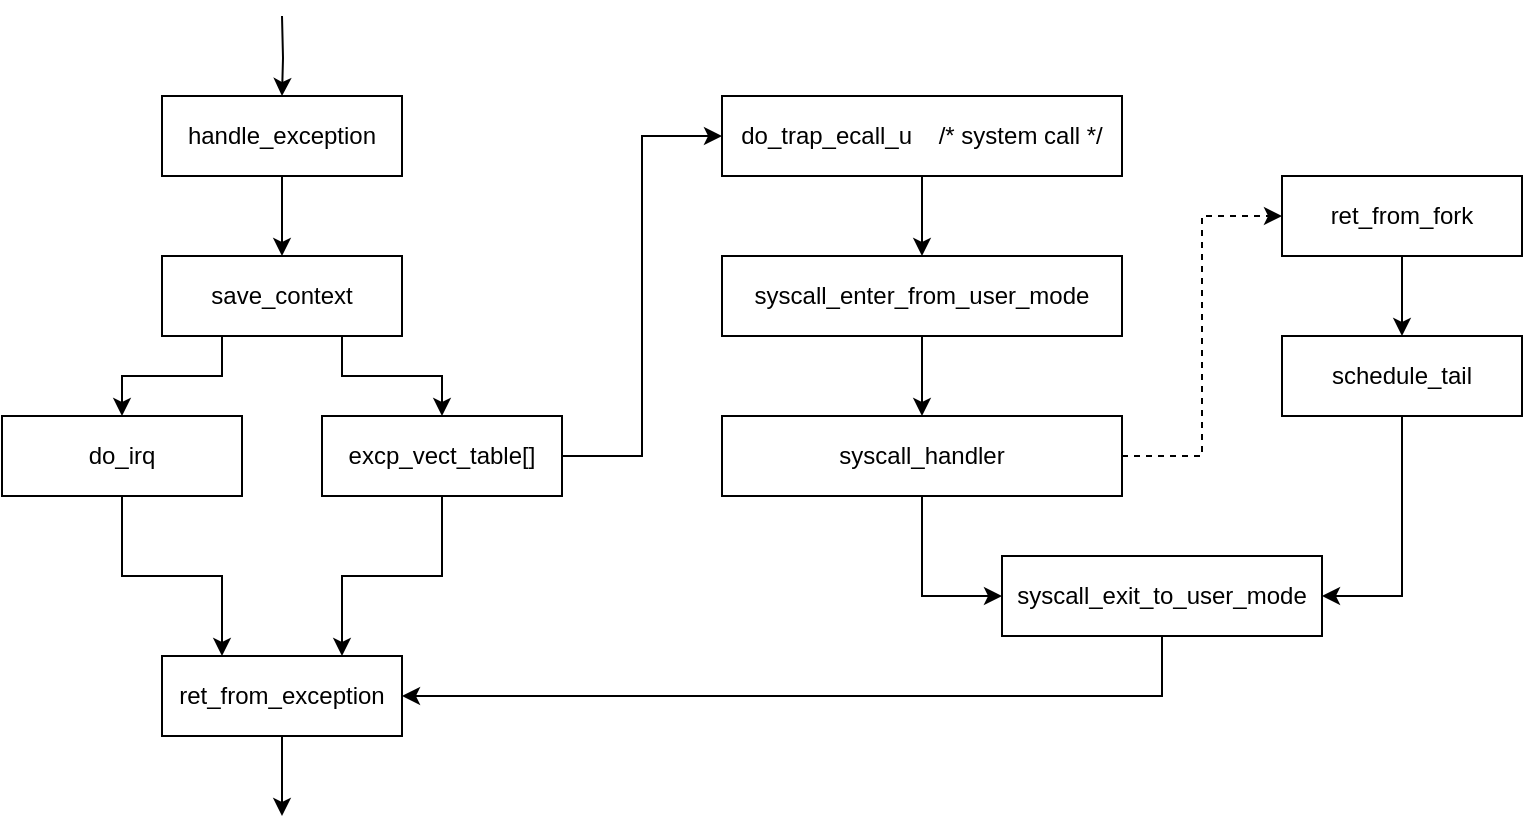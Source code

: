 <mxfile version="24.2.5" type="device">
  <diagram name="第 1 页" id="t7FkoeLkhpDTnEZZ4npo">
    <mxGraphModel dx="716" dy="677" grid="1" gridSize="10" guides="1" tooltips="1" connect="1" arrows="1" fold="1" page="1" pageScale="1" pageWidth="827" pageHeight="1169" math="0" shadow="0">
      <root>
        <mxCell id="0" />
        <mxCell id="1" parent="0" />
        <mxCell id="M0egtI7VBCus1641WO93-10" style="edgeStyle=orthogonalEdgeStyle;rounded=0;orthogonalLoop=1;jettySize=auto;html=1;exitX=0.5;exitY=1;exitDx=0;exitDy=0;entryX=0.5;entryY=0;entryDx=0;entryDy=0;" parent="1" source="M0egtI7VBCus1641WO93-1" target="M0egtI7VBCus1641WO93-3" edge="1">
          <mxGeometry relative="1" as="geometry" />
        </mxCell>
        <mxCell id="M0egtI7VBCus1641WO93-1" value="handle_exception" style="rounded=0;whiteSpace=wrap;html=1;" parent="1" vertex="1">
          <mxGeometry x="120" y="120" width="120" height="40" as="geometry" />
        </mxCell>
        <mxCell id="M0egtI7VBCus1641WO93-11" style="edgeStyle=orthogonalEdgeStyle;rounded=0;orthogonalLoop=1;jettySize=auto;html=1;exitX=0.25;exitY=1;exitDx=0;exitDy=0;entryX=0.5;entryY=0;entryDx=0;entryDy=0;" parent="1" source="M0egtI7VBCus1641WO93-3" target="M0egtI7VBCus1641WO93-4" edge="1">
          <mxGeometry relative="1" as="geometry" />
        </mxCell>
        <mxCell id="M0egtI7VBCus1641WO93-12" style="edgeStyle=orthogonalEdgeStyle;rounded=0;orthogonalLoop=1;jettySize=auto;html=1;exitX=0.75;exitY=1;exitDx=0;exitDy=0;entryX=0.5;entryY=0;entryDx=0;entryDy=0;" parent="1" source="M0egtI7VBCus1641WO93-3" target="M0egtI7VBCus1641WO93-5" edge="1">
          <mxGeometry relative="1" as="geometry" />
        </mxCell>
        <mxCell id="M0egtI7VBCus1641WO93-3" value="save_context" style="rounded=0;whiteSpace=wrap;html=1;" parent="1" vertex="1">
          <mxGeometry x="120" y="200" width="120" height="40" as="geometry" />
        </mxCell>
        <mxCell id="M0egtI7VBCus1641WO93-13" style="edgeStyle=orthogonalEdgeStyle;rounded=0;orthogonalLoop=1;jettySize=auto;html=1;exitX=0.5;exitY=1;exitDx=0;exitDy=0;entryX=0.25;entryY=0;entryDx=0;entryDy=0;" parent="1" source="M0egtI7VBCus1641WO93-4" target="M0egtI7VBCus1641WO93-6" edge="1">
          <mxGeometry relative="1" as="geometry" />
        </mxCell>
        <mxCell id="M0egtI7VBCus1641WO93-4" value="do_irq" style="rounded=0;whiteSpace=wrap;html=1;" parent="1" vertex="1">
          <mxGeometry x="40" y="280" width="120" height="40" as="geometry" />
        </mxCell>
        <mxCell id="M0egtI7VBCus1641WO93-14" style="edgeStyle=orthogonalEdgeStyle;rounded=0;orthogonalLoop=1;jettySize=auto;html=1;exitX=0.5;exitY=1;exitDx=0;exitDy=0;entryX=0.75;entryY=0;entryDx=0;entryDy=0;" parent="1" source="M0egtI7VBCus1641WO93-5" target="M0egtI7VBCus1641WO93-6" edge="1">
          <mxGeometry relative="1" as="geometry" />
        </mxCell>
        <mxCell id="tKyg-xdpGxBou2-ByK9O-14" style="edgeStyle=orthogonalEdgeStyle;rounded=0;orthogonalLoop=1;jettySize=auto;html=1;exitX=1;exitY=0.5;exitDx=0;exitDy=0;entryX=0;entryY=0.5;entryDx=0;entryDy=0;" parent="1" source="M0egtI7VBCus1641WO93-5" target="tKyg-xdpGxBou2-ByK9O-1" edge="1">
          <mxGeometry relative="1" as="geometry" />
        </mxCell>
        <mxCell id="M0egtI7VBCus1641WO93-5" value="excp_vect_table[]" style="rounded=0;whiteSpace=wrap;html=1;" parent="1" vertex="1">
          <mxGeometry x="200" y="280" width="120" height="40" as="geometry" />
        </mxCell>
        <mxCell id="M0egtI7VBCus1641WO93-23" style="edgeStyle=orthogonalEdgeStyle;rounded=0;orthogonalLoop=1;jettySize=auto;html=1;exitX=0.5;exitY=1;exitDx=0;exitDy=0;entryX=0.5;entryY=0;entryDx=0;entryDy=0;" parent="1" source="M0egtI7VBCus1641WO93-6" edge="1">
          <mxGeometry relative="1" as="geometry">
            <mxPoint x="180" y="480" as="targetPoint" />
          </mxGeometry>
        </mxCell>
        <mxCell id="M0egtI7VBCus1641WO93-6" value="ret_from_exception" style="rounded=0;whiteSpace=wrap;html=1;" parent="1" vertex="1">
          <mxGeometry x="120" y="400" width="120" height="40" as="geometry" />
        </mxCell>
        <mxCell id="M0egtI7VBCus1641WO93-17" style="edgeStyle=orthogonalEdgeStyle;rounded=0;orthogonalLoop=1;jettySize=auto;html=1;exitX=0.5;exitY=1;exitDx=0;exitDy=0;entryX=0.5;entryY=0;entryDx=0;entryDy=0;" parent="1" source="M0egtI7VBCus1641WO93-7" target="M0egtI7VBCus1641WO93-8" edge="1">
          <mxGeometry relative="1" as="geometry" />
        </mxCell>
        <mxCell id="M0egtI7VBCus1641WO93-7" value="ret_from_fork" style="rounded=0;whiteSpace=wrap;html=1;" parent="1" vertex="1">
          <mxGeometry x="680" y="160" width="120" height="40" as="geometry" />
        </mxCell>
        <mxCell id="tKyg-xdpGxBou2-ByK9O-16" style="edgeStyle=orthogonalEdgeStyle;rounded=0;orthogonalLoop=1;jettySize=auto;html=1;exitX=0.5;exitY=1;exitDx=0;exitDy=0;entryX=1;entryY=0.5;entryDx=0;entryDy=0;" parent="1" source="M0egtI7VBCus1641WO93-8" target="M0egtI7VBCus1641WO93-9" edge="1">
          <mxGeometry relative="1" as="geometry" />
        </mxCell>
        <mxCell id="M0egtI7VBCus1641WO93-8" value="schedule_tail" style="rounded=0;whiteSpace=wrap;html=1;" parent="1" vertex="1">
          <mxGeometry x="680" y="240" width="120" height="40" as="geometry" />
        </mxCell>
        <mxCell id="tKyg-xdpGxBou2-ByK9O-9" style="edgeStyle=orthogonalEdgeStyle;rounded=0;orthogonalLoop=1;jettySize=auto;html=1;exitX=0.5;exitY=1;exitDx=0;exitDy=0;entryX=1;entryY=0.5;entryDx=0;entryDy=0;" parent="1" source="M0egtI7VBCus1641WO93-9" target="M0egtI7VBCus1641WO93-6" edge="1">
          <mxGeometry relative="1" as="geometry" />
        </mxCell>
        <mxCell id="M0egtI7VBCus1641WO93-9" value="syscall_exit_to_user_mode" style="rounded=0;whiteSpace=wrap;html=1;" parent="1" vertex="1">
          <mxGeometry x="540" y="350" width="160" height="40" as="geometry" />
        </mxCell>
        <mxCell id="M0egtI7VBCus1641WO93-22" style="edgeStyle=orthogonalEdgeStyle;rounded=0;orthogonalLoop=1;jettySize=auto;html=1;entryX=0.5;entryY=0;entryDx=0;entryDy=0;" parent="1" target="M0egtI7VBCus1641WO93-1" edge="1">
          <mxGeometry relative="1" as="geometry">
            <mxPoint x="180" y="80" as="sourcePoint" />
          </mxGeometry>
        </mxCell>
        <mxCell id="tKyg-xdpGxBou2-ByK9O-6" style="edgeStyle=orthogonalEdgeStyle;rounded=0;orthogonalLoop=1;jettySize=auto;html=1;exitX=0.5;exitY=1;exitDx=0;exitDy=0;entryX=0.5;entryY=0;entryDx=0;entryDy=0;" parent="1" source="tKyg-xdpGxBou2-ByK9O-1" target="tKyg-xdpGxBou2-ByK9O-2" edge="1">
          <mxGeometry relative="1" as="geometry" />
        </mxCell>
        <mxCell id="tKyg-xdpGxBou2-ByK9O-1" value="do_trap_ecall_u&amp;nbsp; &amp;nbsp; /* system call */" style="rounded=0;whiteSpace=wrap;html=1;" parent="1" vertex="1">
          <mxGeometry x="400" y="120" width="200" height="40" as="geometry" />
        </mxCell>
        <mxCell id="tKyg-xdpGxBou2-ByK9O-7" style="edgeStyle=orthogonalEdgeStyle;rounded=0;orthogonalLoop=1;jettySize=auto;html=1;exitX=0.5;exitY=1;exitDx=0;exitDy=0;entryX=0.5;entryY=0;entryDx=0;entryDy=0;" parent="1" source="tKyg-xdpGxBou2-ByK9O-2" target="tKyg-xdpGxBou2-ByK9O-3" edge="1">
          <mxGeometry relative="1" as="geometry" />
        </mxCell>
        <mxCell id="tKyg-xdpGxBou2-ByK9O-2" value="syscall_enter_from_user_mode" style="rounded=0;whiteSpace=wrap;html=1;" parent="1" vertex="1">
          <mxGeometry x="400" y="200" width="200" height="40" as="geometry" />
        </mxCell>
        <mxCell id="tKyg-xdpGxBou2-ByK9O-13" style="edgeStyle=orthogonalEdgeStyle;rounded=0;orthogonalLoop=1;jettySize=auto;html=1;exitX=1;exitY=0.5;exitDx=0;exitDy=0;entryX=0;entryY=0.5;entryDx=0;entryDy=0;dashed=1;" parent="1" source="tKyg-xdpGxBou2-ByK9O-3" target="M0egtI7VBCus1641WO93-7" edge="1">
          <mxGeometry relative="1" as="geometry" />
        </mxCell>
        <mxCell id="tKyg-xdpGxBou2-ByK9O-15" style="edgeStyle=orthogonalEdgeStyle;rounded=0;orthogonalLoop=1;jettySize=auto;html=1;entryX=0;entryY=0.5;entryDx=0;entryDy=0;" parent="1" source="tKyg-xdpGxBou2-ByK9O-3" target="M0egtI7VBCus1641WO93-9" edge="1">
          <mxGeometry relative="1" as="geometry" />
        </mxCell>
        <mxCell id="tKyg-xdpGxBou2-ByK9O-3" value="syscall_handler" style="rounded=0;whiteSpace=wrap;html=1;" parent="1" vertex="1">
          <mxGeometry x="400" y="280" width="200" height="40" as="geometry" />
        </mxCell>
      </root>
    </mxGraphModel>
  </diagram>
</mxfile>

